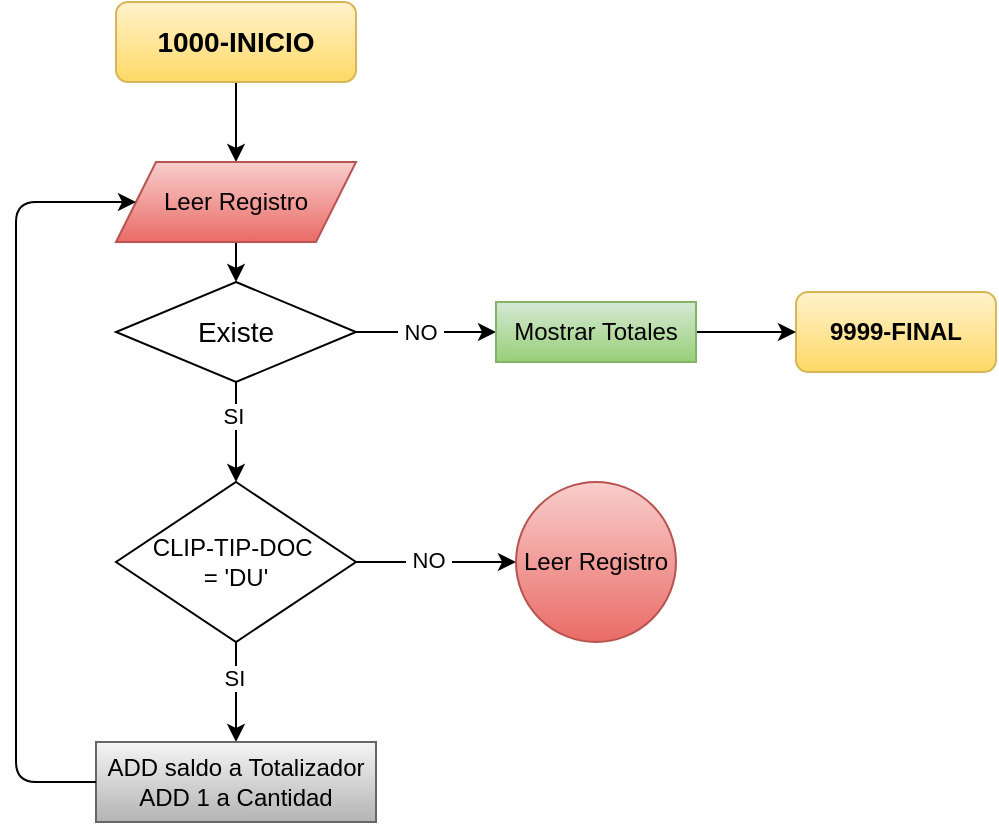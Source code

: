 <mxfile>
    <diagram id="orXAmYVh9-CZ3GWi7Xlr" name="Página-1">
        <mxGraphModel dx="821" dy="669" grid="1" gridSize="10" guides="1" tooltips="1" connect="1" arrows="1" fold="1" page="1" pageScale="1" pageWidth="827" pageHeight="1169" background="#FFFFFF" math="0" shadow="0">
            <root>
                <mxCell id="0"/>
                <mxCell id="1" parent="0"/>
                <mxCell id="6" value="" style="edgeStyle=none;html=1;entryX=0.5;entryY=0;entryDx=0;entryDy=0;" parent="1" source="4" target="36" edge="1">
                    <mxGeometry relative="1" as="geometry">
                        <mxPoint x="130" y="120" as="targetPoint"/>
                    </mxGeometry>
                </mxCell>
                <mxCell id="4" value="1000-INICIO" style="rounded=1;whiteSpace=wrap;html=1;fillColor=#fff2cc;strokeColor=#d6b656;fontStyle=1;fontSize=14;gradientColor=#ffd966;" parent="1" vertex="1">
                    <mxGeometry x="70" y="40" width="120" height="40" as="geometry"/>
                </mxCell>
                <mxCell id="8" value="" style="edgeStyle=none;html=1;exitX=0.5;exitY=1;exitDx=0;exitDy=0;" parent="1" source="36" target="7" edge="1">
                    <mxGeometry relative="1" as="geometry">
                        <mxPoint x="130" y="160" as="sourcePoint"/>
                    </mxGeometry>
                </mxCell>
                <mxCell id="7" value="Existe" style="rhombus;whiteSpace=wrap;html=1;fontSize=14;rounded=0;fontStyle=0;" parent="1" vertex="1">
                    <mxGeometry x="70" y="180" width="120" height="50" as="geometry"/>
                </mxCell>
                <mxCell id="11" value="" style="endArrow=classic;html=1;exitX=0.5;exitY=1;exitDx=0;exitDy=0;" parent="1" source="7" target="81" edge="1">
                    <mxGeometry relative="1" as="geometry">
                        <mxPoint x="129.5" y="270" as="sourcePoint"/>
                        <mxPoint x="130" y="270" as="targetPoint"/>
                    </mxGeometry>
                </mxCell>
                <mxCell id="12" value="SI&amp;nbsp;" style="edgeLabel;resizable=0;html=1;;align=center;verticalAlign=middle;" parent="11" connectable="0" vertex="1">
                    <mxGeometry relative="1" as="geometry">
                        <mxPoint y="-8" as="offset"/>
                    </mxGeometry>
                </mxCell>
                <mxCell id="30" value="9999-FINAL" style="rounded=1;whiteSpace=wrap;html=1;fillColor=#fff2cc;strokeColor=#d6b656;fontStyle=1;gradientColor=#ffd966;" parent="1" vertex="1">
                    <mxGeometry x="410" y="185" width="100" height="40" as="geometry"/>
                </mxCell>
                <mxCell id="34" value="" style="endArrow=classic;html=1;entryX=0;entryY=0.5;entryDx=0;entryDy=0;exitX=1;exitY=0.5;exitDx=0;exitDy=0;" parent="1" source="7" target="63" edge="1">
                    <mxGeometry relative="1" as="geometry">
                        <mxPoint x="200" y="190" as="sourcePoint"/>
                        <mxPoint x="240" y="205" as="targetPoint"/>
                    </mxGeometry>
                </mxCell>
                <mxCell id="35" value="&amp;nbsp;NO&amp;nbsp;" style="edgeLabel;resizable=0;html=1;;align=center;verticalAlign=middle;" parent="34" connectable="0" vertex="1">
                    <mxGeometry relative="1" as="geometry">
                        <mxPoint x="-3" as="offset"/>
                    </mxGeometry>
                </mxCell>
                <mxCell id="36" value="Leer Registro" style="shape=parallelogram;perimeter=parallelogramPerimeter;whiteSpace=wrap;html=1;fixedSize=1;fillColor=#f8cecc;gradientColor=#ea6b66;strokeColor=#b85450;" parent="1" vertex="1">
                    <mxGeometry x="70" y="120" width="120" height="40" as="geometry"/>
                </mxCell>
                <mxCell id="79" style="edgeStyle=none;html=1;entryX=0;entryY=0.5;entryDx=0;entryDy=0;" edge="1" parent="1" source="63" target="30">
                    <mxGeometry relative="1" as="geometry"/>
                </mxCell>
                <mxCell id="63" value="Mostrar Totales" style="rounded=0;whiteSpace=wrap;html=1;fillColor=#d5e8d4;gradientColor=#97d077;strokeColor=#82b366;" parent="1" vertex="1">
                    <mxGeometry x="260" y="190" width="100" height="30" as="geometry"/>
                </mxCell>
                <mxCell id="83" value="" style="edgeStyle=none;html=1;" edge="1" parent="1" source="81" target="82">
                    <mxGeometry relative="1" as="geometry"/>
                </mxCell>
                <mxCell id="84" value="SI" style="edgeLabel;html=1;align=center;verticalAlign=middle;resizable=0;points=[];" vertex="1" connectable="0" parent="83">
                    <mxGeometry x="-0.3" y="3" relative="1" as="geometry">
                        <mxPoint x="-4" as="offset"/>
                    </mxGeometry>
                </mxCell>
                <mxCell id="88" style="edgeStyle=none;html=1;" edge="1" parent="1" source="81" target="85">
                    <mxGeometry relative="1" as="geometry"/>
                </mxCell>
                <mxCell id="89" value="&amp;nbsp;NO&amp;nbsp;" style="edgeLabel;html=1;align=center;verticalAlign=middle;resizable=0;points=[];" vertex="1" connectable="0" parent="88">
                    <mxGeometry x="-0.113" y="-2" relative="1" as="geometry">
                        <mxPoint y="-3" as="offset"/>
                    </mxGeometry>
                </mxCell>
                <mxCell id="81" value="CLIP-TIP-DOC&amp;nbsp;&lt;div&gt;= &#39;DU&#39;&lt;/div&gt;" style="rhombus;whiteSpace=wrap;html=1;" vertex="1" parent="1">
                    <mxGeometry x="70" y="280" width="120" height="80" as="geometry"/>
                </mxCell>
                <mxCell id="82" value="ADD saldo a Totalizador&lt;div&gt;ADD 1 a Cantidad&lt;/div&gt;" style="whiteSpace=wrap;html=1;fillColor=#f5f5f5;gradientColor=#b3b3b3;strokeColor=#666666;" vertex="1" parent="1">
                    <mxGeometry x="60" y="410" width="140" height="40" as="geometry"/>
                </mxCell>
                <mxCell id="85" value="Leer Registro" style="ellipse;whiteSpace=wrap;html=1;fillColor=#f8cecc;gradientColor=#ea6b66;strokeColor=#b85450;" vertex="1" parent="1">
                    <mxGeometry x="270" y="280" width="80" height="80" as="geometry"/>
                </mxCell>
                <mxCell id="91" value="" style="endArrow=classic;html=1;entryX=0;entryY=0.5;entryDx=0;entryDy=0;exitX=0;exitY=0.5;exitDx=0;exitDy=0;" edge="1" parent="1" source="82" target="36">
                    <mxGeometry width="50" height="50" relative="1" as="geometry">
                        <mxPoint x="40" y="370" as="sourcePoint"/>
                        <mxPoint x="170" y="320" as="targetPoint"/>
                        <Array as="points">
                            <mxPoint x="20" y="430"/>
                            <mxPoint x="20" y="140"/>
                        </Array>
                    </mxGeometry>
                </mxCell>
            </root>
        </mxGraphModel>
    </diagram>
</mxfile>